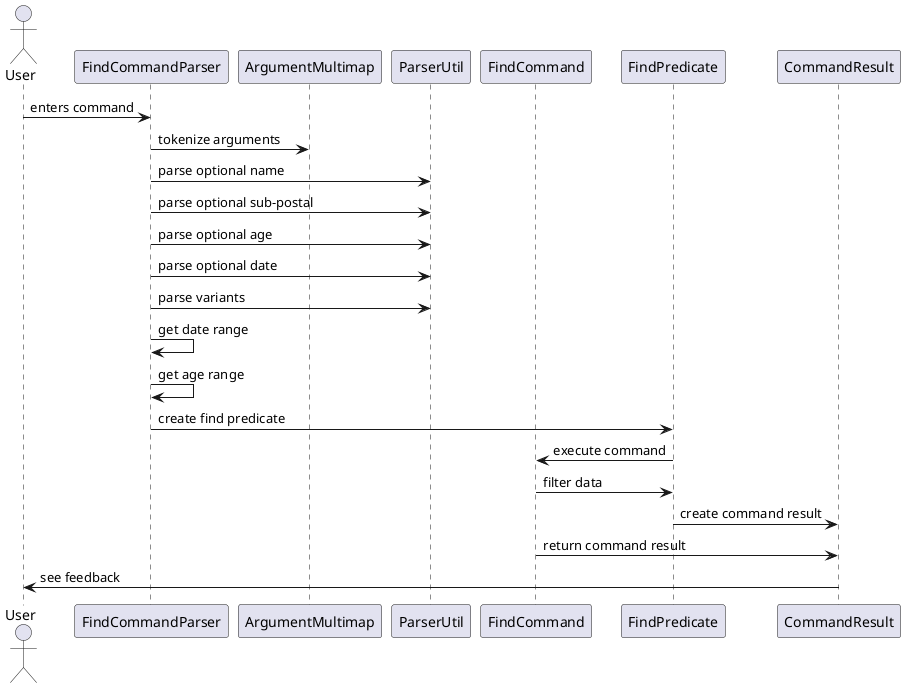 @startuml
actor User
participant FindCommandParser
participant ArgumentMultimap
participant ParserUtil
participant FindCommand
participant FindPredicate
participant CommandResult

User -> FindCommandParser : enters command
FindCommandParser -> ArgumentMultimap : tokenize arguments
FindCommandParser -> ParserUtil : parse optional name
FindCommandParser -> ParserUtil : parse optional sub-postal
FindCommandParser -> ParserUtil : parse optional age
FindCommandParser -> ParserUtil : parse optional date
FindCommandParser -> ParserUtil : parse variants
FindCommandParser -> FindCommandParser : get date range
FindCommandParser -> FindCommandParser : get age range
FindCommandParser -> FindPredicate : create find predicate
FindPredicate -> FindCommand : execute command
FindCommand -> FindPredicate : filter data
FindPredicate -> CommandResult : create command result
FindCommand -> CommandResult : return command result
User <- CommandResult : see feedback
@enduml